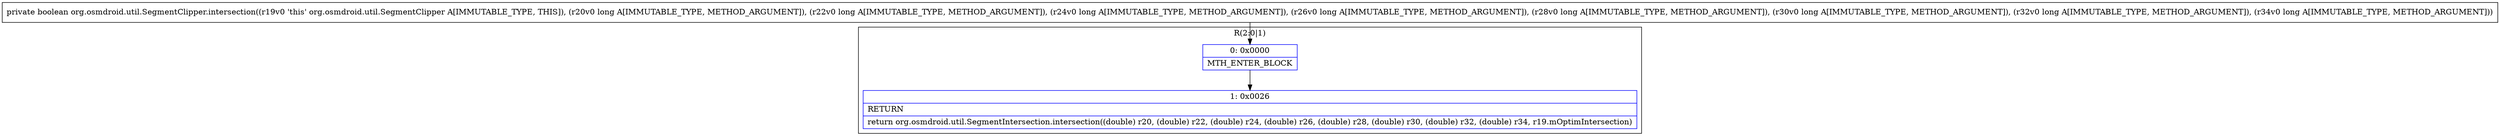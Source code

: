 digraph "CFG fororg.osmdroid.util.SegmentClipper.intersection(JJJJJJJJ)Z" {
subgraph cluster_Region_1670706097 {
label = "R(2:0|1)";
node [shape=record,color=blue];
Node_0 [shape=record,label="{0\:\ 0x0000|MTH_ENTER_BLOCK\l}"];
Node_1 [shape=record,label="{1\:\ 0x0026|RETURN\l|return org.osmdroid.util.SegmentIntersection.intersection((double) r20, (double) r22, (double) r24, (double) r26, (double) r28, (double) r30, (double) r32, (double) r34, r19.mOptimIntersection)\l}"];
}
MethodNode[shape=record,label="{private boolean org.osmdroid.util.SegmentClipper.intersection((r19v0 'this' org.osmdroid.util.SegmentClipper A[IMMUTABLE_TYPE, THIS]), (r20v0 long A[IMMUTABLE_TYPE, METHOD_ARGUMENT]), (r22v0 long A[IMMUTABLE_TYPE, METHOD_ARGUMENT]), (r24v0 long A[IMMUTABLE_TYPE, METHOD_ARGUMENT]), (r26v0 long A[IMMUTABLE_TYPE, METHOD_ARGUMENT]), (r28v0 long A[IMMUTABLE_TYPE, METHOD_ARGUMENT]), (r30v0 long A[IMMUTABLE_TYPE, METHOD_ARGUMENT]), (r32v0 long A[IMMUTABLE_TYPE, METHOD_ARGUMENT]), (r34v0 long A[IMMUTABLE_TYPE, METHOD_ARGUMENT])) }"];
MethodNode -> Node_0;
Node_0 -> Node_1;
}

